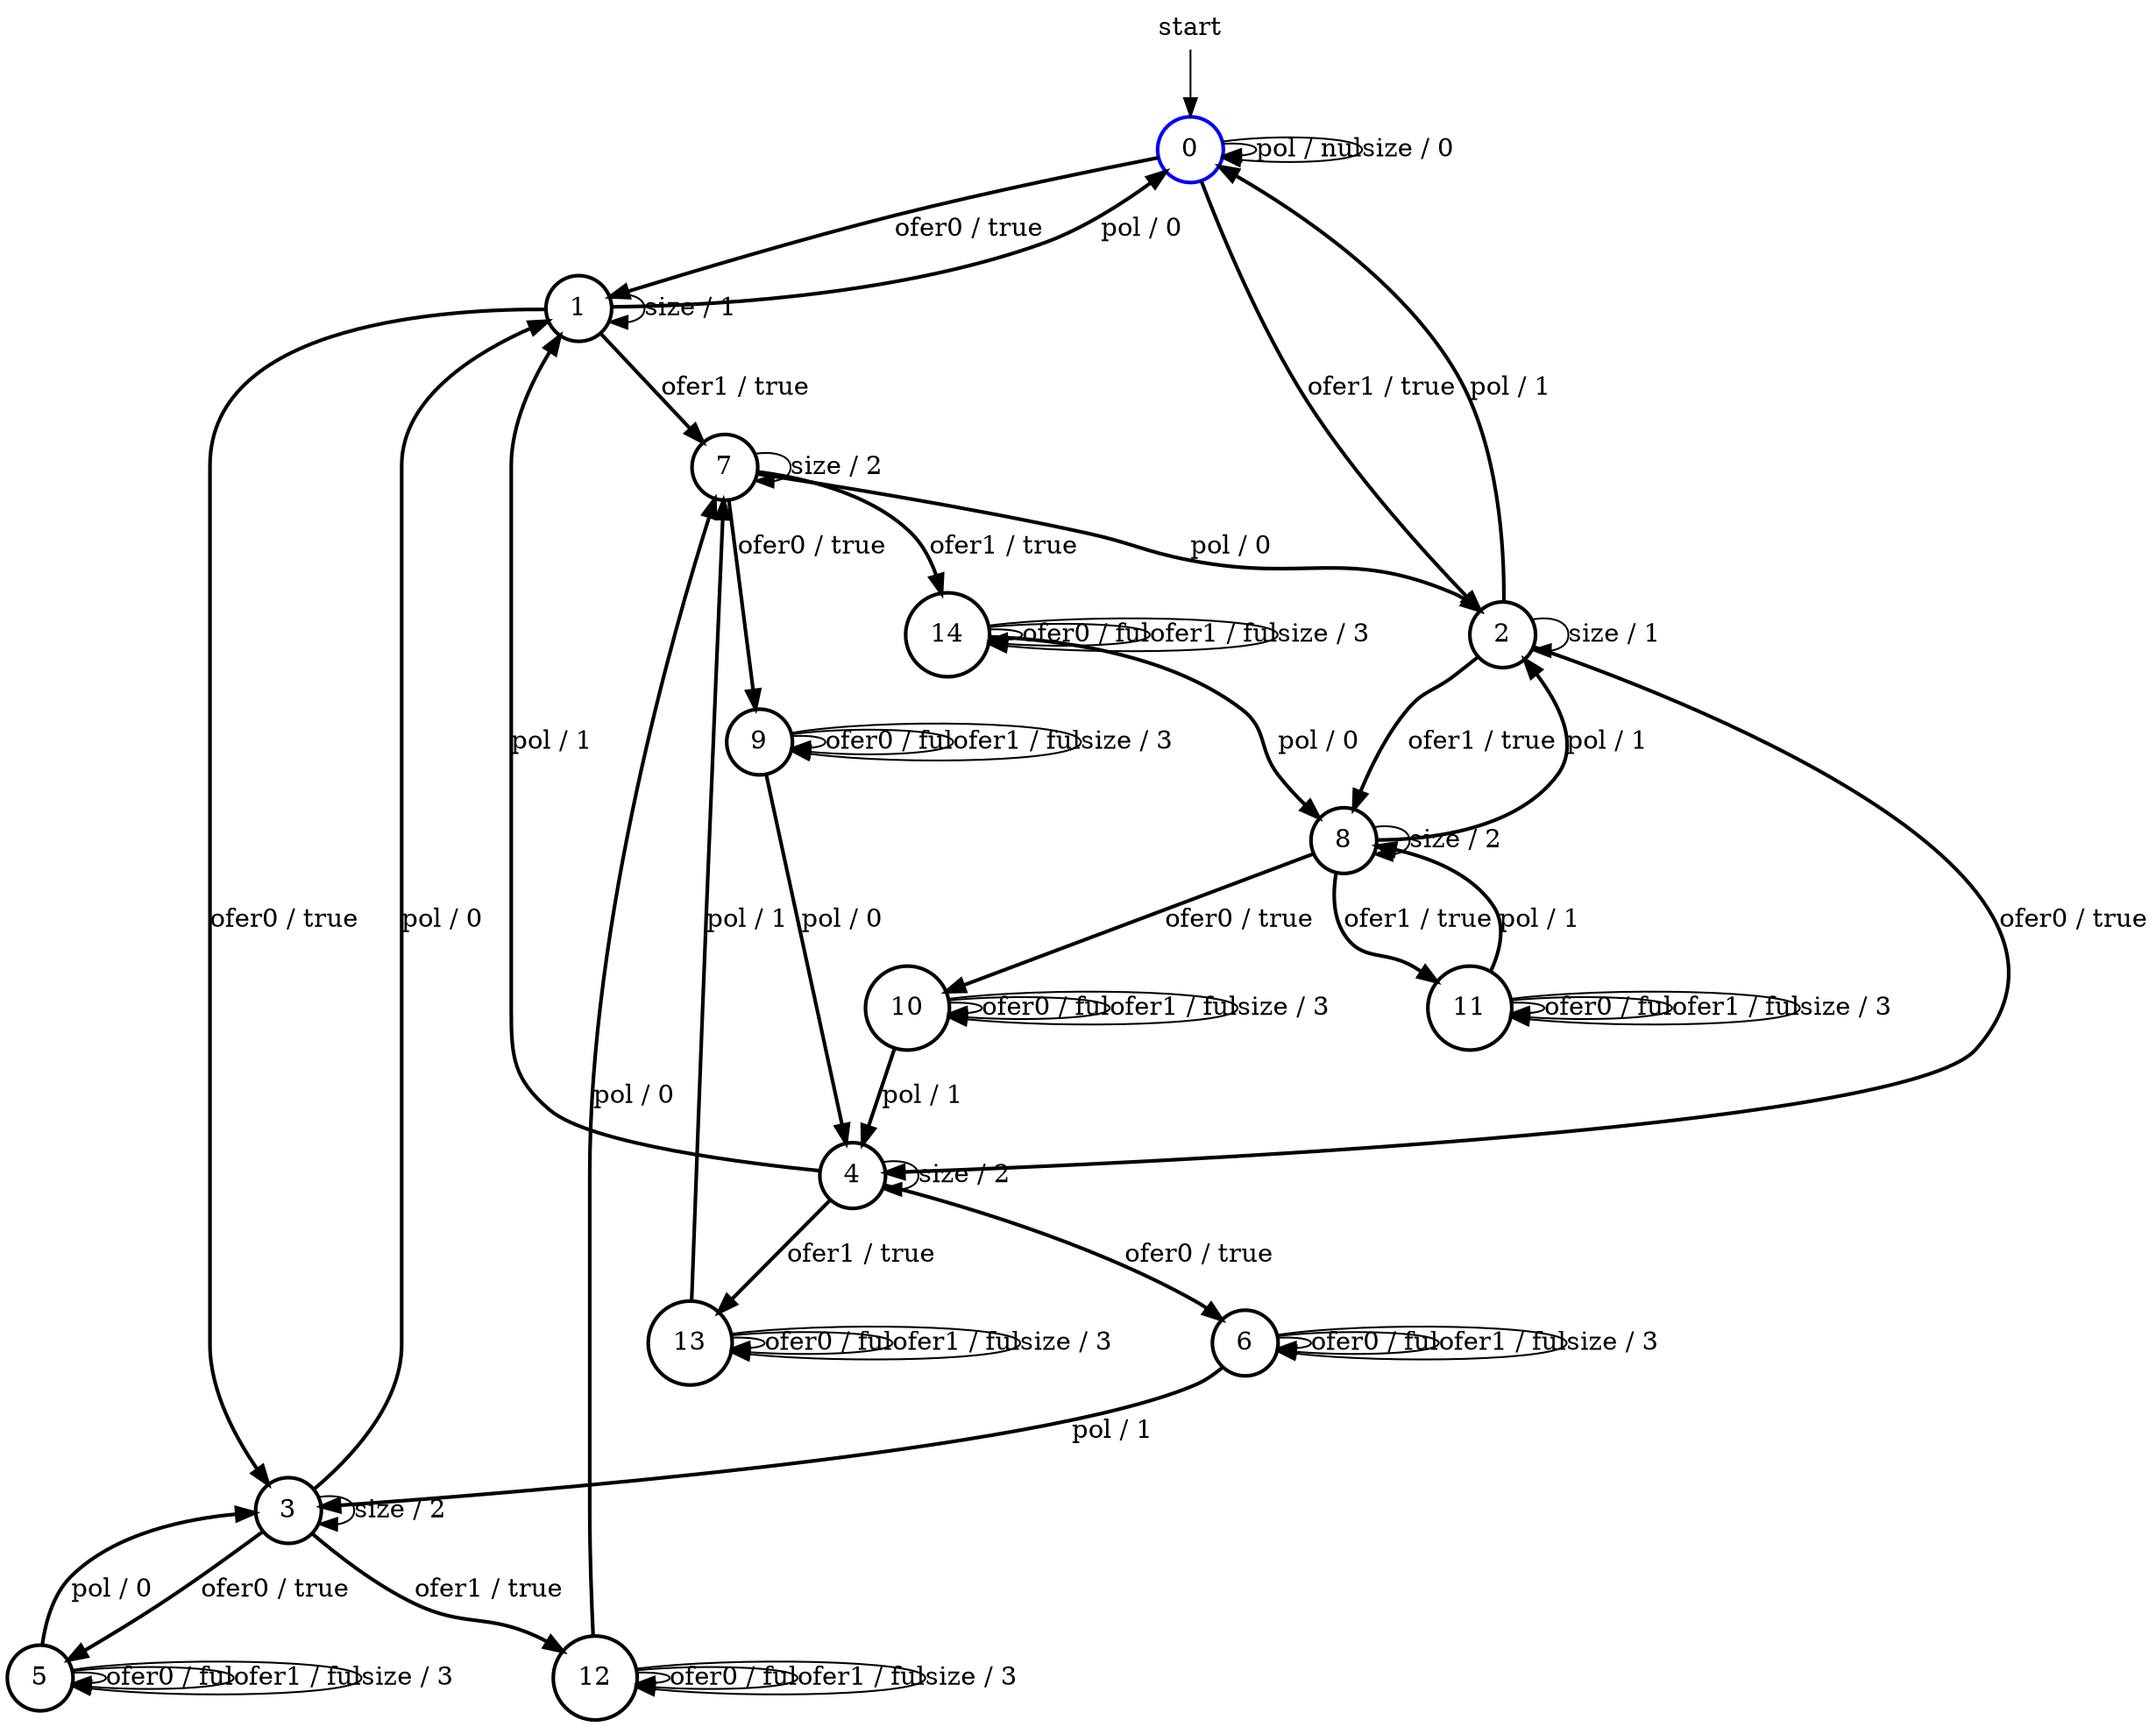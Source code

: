 digraph g {

	s0 [shape="circle" label="0" color=blue   style=bold];
	s1 [shape="circle" label="1"  style=bold];
	s2 [shape="circle" label="2"  style=bold];
	s3 [shape="circle" label="3"  style=bold];
	s4 [shape="circle" label="4"  style=bold];
	s5 [shape="circle" label="5"  style=bold];
	s6 [shape="circle" label="6"  style=bold];
	s7 [shape="circle" label="7"  style=bold];
	s8 [shape="circle" label="8"  style=bold];
	s9 [shape="circle" label="9"  style=bold];
	s10 [shape="circle" label="10"  style=bold];
	s11 [shape="circle" label="11"  style=bold];
	s12 [shape="circle" label="12"  style=bold];
	s13 [shape="circle" label="13"  style=bold];
	s14 [shape="circle" label="14"  style=bold];
	s0 -> s1 [label="ofer0 / true"   style=bold];
	s0 -> s2 [label="ofer1 / true"  style=bold];
	s0 -> s0 [label="pol / nul" ];
	s0 -> s0 [label="size / 0"  ];
	s1 -> s3 [label="ofer0 / true"  style=bold];
	s1 -> s7 [label="ofer1 / true"  style=bold];
	s1 -> s0 [label="pol / 0"  style=bold];
	s1 -> s1 [label="size / 1"];
	s2 -> s4 [label="ofer0 / true"  style=bold];
	s2 -> s8 [label="ofer1 / true"  style=bold];
	s2 -> s0 [label="pol / 1"  style=bold];
	s2 -> s2 [label="size / 1" ];
	s3 -> s5 [label="ofer0 / true"  style=bold];
	s3 -> s12 [label="ofer1 / true"  style=bold];
	s3 -> s1 [label="pol / 0"  style=bold];
	s3 -> s3 [label="size / 2"  ];
	s4 -> s6 [label="ofer0 / true"  style=bold];
	s4 -> s13 [label="ofer1 / true"  style=bold];
	s4 -> s1 [label="pol / 1"  style=bold];
	s4 -> s4 [label="size / 2"  ];
	s5 -> s5 [label="ofer0 / ful"  ];
	s5 -> s5 [label="ofer1 / ful"  ];
	s5 -> s3 [label="pol / 0"  style=bold];
	s5 -> s5 [label="size / 3"  ];
	s6 -> s6 [label="ofer0 / ful"  ];
	s6 -> s6 [label="ofer1 / ful"  ];
	s6 -> s3 [label="pol / 1"  style=bold];
	s6 -> s6 [label="size / 3"  ];
	s7 -> s9 [label="ofer0 / true"  style=bold];
	s7 -> s14 [label="ofer1 / true"  style=bold];
	s7 -> s2 [label="pol / 0"  style=bold];
	s7 -> s7 [label="size / 2" ];
	s8 -> s10 [label="ofer0 / true"  style=bold];
	s8 -> s11 [label="ofer1 / true"  style=bold];
	s8 -> s2 [label="pol / 1"  style=bold];
	s8 -> s8 [label="size / 2" ];
	s9 -> s9 [label="ofer0 / ful"  ];
	s9 -> s9 [label="ofer1 / ful" ];
	s9 -> s4 [label="pol / 0"  style=bold];
	s9 -> s9 [label="size / 3"  ];
	s10 -> s10 [label="ofer0 / ful"  ];
	s10 -> s10 [label="ofer1 / ful"  ];
	s10 -> s4 [label="pol / 1"  style=bold];
	s10 -> s10 [label="size / 3" ];
	s11 -> s11 [label="ofer0 / ful" ];
	s11 -> s11 [label="ofer1 / ful"  ];
	s11 -> s8 [label="pol / 1"  style=bold];
	s11 -> s11 [label="size / 3"  ];
	s12 -> s12 [label="ofer0 / ful" ];
	s12 -> s12 [label="ofer1 / ful" ];
	s12 -> s7 [label="pol / 0"  style=bold];
	s12 -> s12 [label="size / 3"  ];
	s13 -> s13 [label="ofer0 / ful"  ];
	s13 -> s13 [label="ofer1 / ful"  ];
	s13 -> s7 [label="pol / 1"  style=bold];
	s13 -> s13 [label="size / 3"  ];
	s14 -> s14 [label="ofer0 / ful"  ];
	s14 -> s14 [label="ofer1 / ful"  ];
	s14 -> s8 [label="pol / 0"  style=bold];
	s14 -> s14 [label="size / 3"  ];

__start0 [label="start" shape="none" width="0" height="0"  style=bold];
__start0 -> s0;

}
